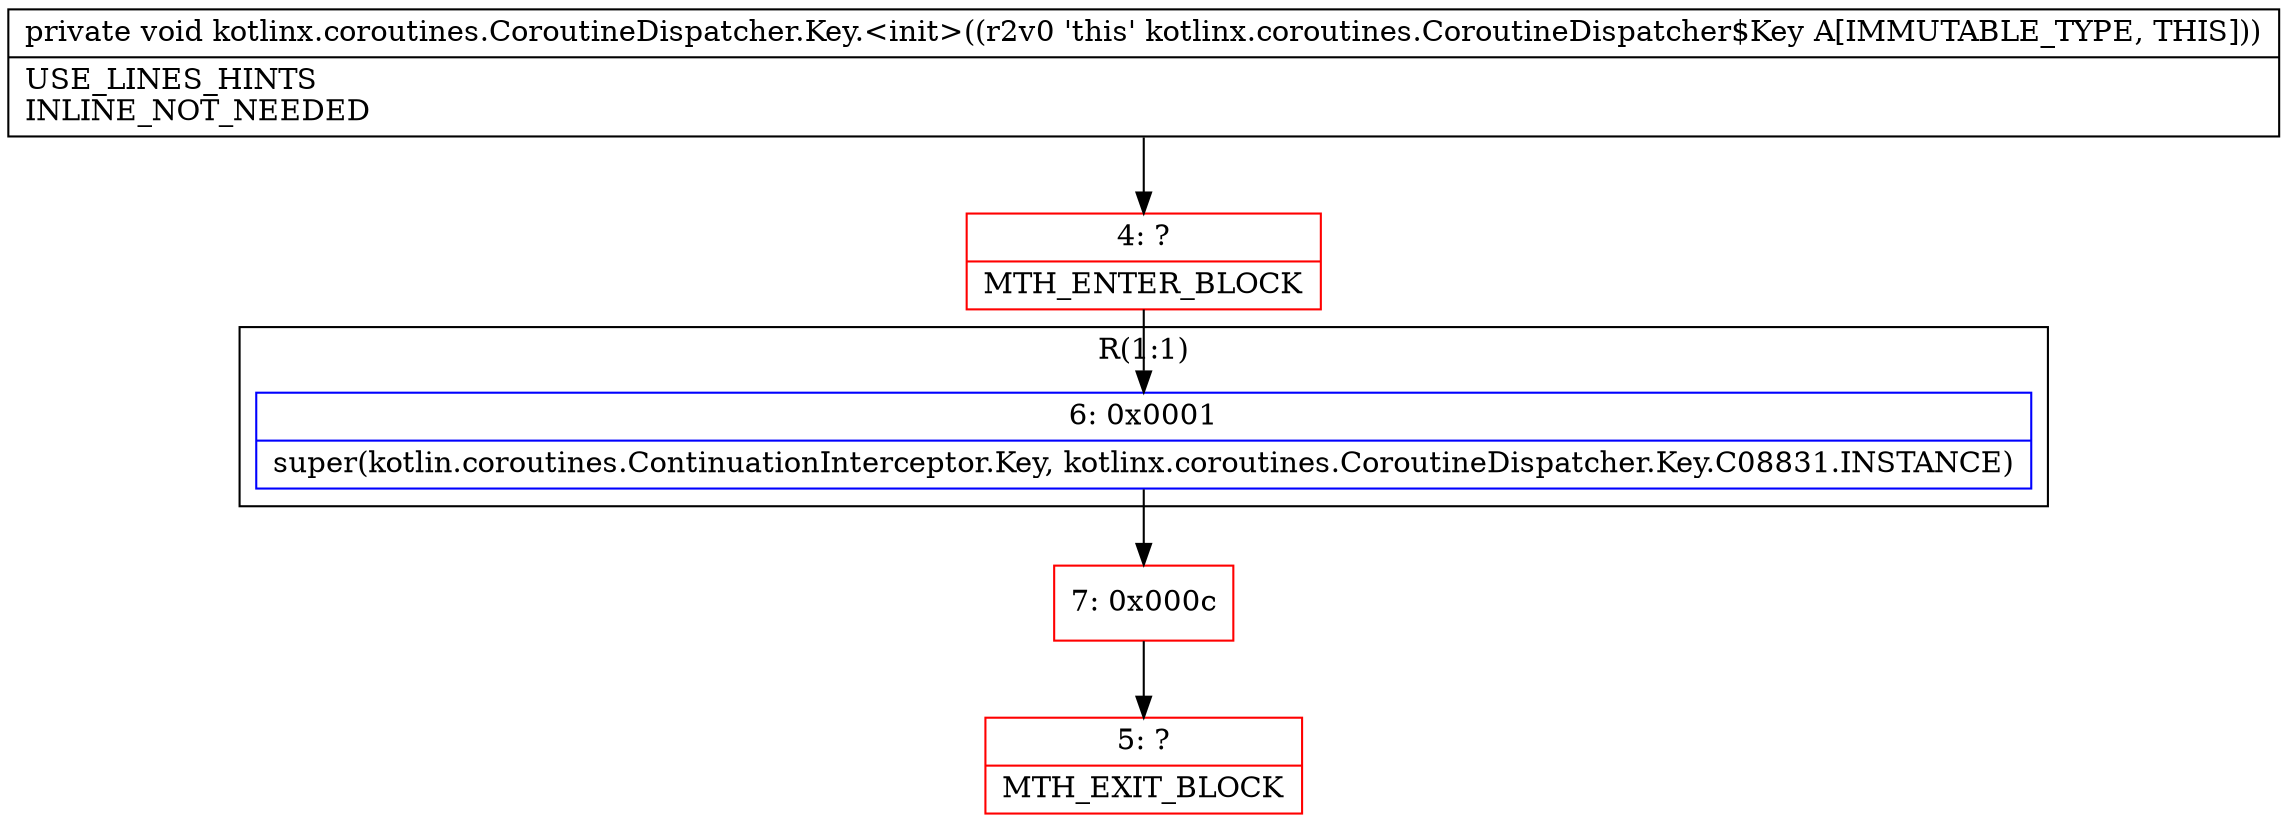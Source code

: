 digraph "CFG forkotlinx.coroutines.CoroutineDispatcher.Key.\<init\>()V" {
subgraph cluster_Region_547906132 {
label = "R(1:1)";
node [shape=record,color=blue];
Node_6 [shape=record,label="{6\:\ 0x0001|super(kotlin.coroutines.ContinuationInterceptor.Key, kotlinx.coroutines.CoroutineDispatcher.Key.C08831.INSTANCE)\l}"];
}
Node_4 [shape=record,color=red,label="{4\:\ ?|MTH_ENTER_BLOCK\l}"];
Node_7 [shape=record,color=red,label="{7\:\ 0x000c}"];
Node_5 [shape=record,color=red,label="{5\:\ ?|MTH_EXIT_BLOCK\l}"];
MethodNode[shape=record,label="{private void kotlinx.coroutines.CoroutineDispatcher.Key.\<init\>((r2v0 'this' kotlinx.coroutines.CoroutineDispatcher$Key A[IMMUTABLE_TYPE, THIS]))  | USE_LINES_HINTS\lINLINE_NOT_NEEDED\l}"];
MethodNode -> Node_4;Node_6 -> Node_7;
Node_4 -> Node_6;
Node_7 -> Node_5;
}

